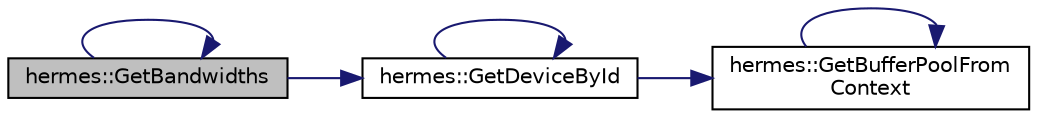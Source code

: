 digraph "hermes::GetBandwidths"
{
 // LATEX_PDF_SIZE
  edge [fontname="Helvetica",fontsize="10",labelfontname="Helvetica",labelfontsize="10"];
  node [fontname="Helvetica",fontsize="10",shape=record];
  rankdir="LR";
  Node1 [label="hermes::GetBandwidths",height=0.2,width=0.4,color="black", fillcolor="grey75", style="filled", fontcolor="black",tooltip=" "];
  Node1 -> Node1 [color="midnightblue",fontsize="10",style="solid",fontname="Helvetica"];
  Node1 -> Node2 [color="midnightblue",fontsize="10",style="solid",fontname="Helvetica"];
  Node2 [label="hermes::GetDeviceById",height=0.2,width=0.4,color="black", fillcolor="white", style="filled",URL="$buffer__pool_8cc.html#a8e0bec74072dacfc57b528846445e446",tooltip=" "];
  Node2 -> Node3 [color="midnightblue",fontsize="10",style="solid",fontname="Helvetica"];
  Node3 [label="hermes::GetBufferPoolFrom\lContext",height=0.2,width=0.4,color="black", fillcolor="white", style="filled",URL="$buffer__pool_8cc.html#a3a16d19dbc6aa057e14961538cd3d933",tooltip=" "];
  Node3 -> Node3 [color="midnightblue",fontsize="10",style="solid",fontname="Helvetica"];
  Node2 -> Node2 [color="midnightblue",fontsize="10",style="solid",fontname="Helvetica"];
}
